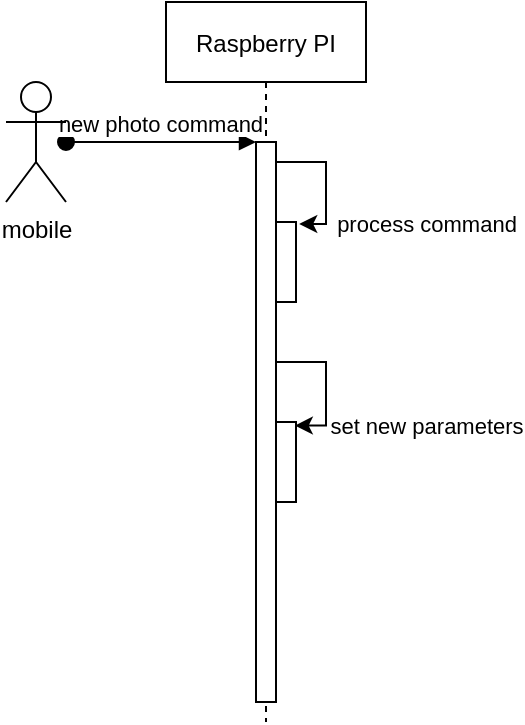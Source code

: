 <mxfile version="15.7.3" type="device"><diagram id="kgpKYQtTHZ0yAKxKKP6v" name="Page-1"><mxGraphModel dx="1038" dy="547" grid="1" gridSize="10" guides="1" tooltips="1" connect="1" arrows="1" fold="1" page="1" pageScale="1" pageWidth="850" pageHeight="1100" math="0" shadow="0"><root><mxCell id="0"/><mxCell id="1" parent="0"/><mxCell id="3nuBFxr9cyL0pnOWT2aG-1" value="Raspberry PI" style="shape=umlLifeline;perimeter=lifelinePerimeter;container=1;collapsible=0;recursiveResize=0;rounded=0;shadow=0;strokeWidth=1;" parent="1" vertex="1"><mxGeometry x="120" y="80" width="100" height="360" as="geometry"/></mxCell><mxCell id="3nuBFxr9cyL0pnOWT2aG-3" value="new photo command" style="verticalAlign=bottom;startArrow=oval;endArrow=block;startSize=8;shadow=0;strokeWidth=1;" parent="3nuBFxr9cyL0pnOWT2aG-1" target="3nuBFxr9cyL0pnOWT2aG-2" edge="1"><mxGeometry relative="1" as="geometry"><mxPoint x="-50" y="70" as="sourcePoint"/></mxGeometry></mxCell><mxCell id="5wLxmJu5uy6OP4W0rOUA-3" value="process command" style="edgeStyle=orthogonalEdgeStyle;rounded=0;orthogonalLoop=1;jettySize=auto;html=1;entryX=1.16;entryY=0.025;entryDx=0;entryDy=0;entryPerimeter=0;horizontal=1;" edge="1" parent="3nuBFxr9cyL0pnOWT2aG-1" source="3nuBFxr9cyL0pnOWT2aG-2" target="3nuBFxr9cyL0pnOWT2aG-6"><mxGeometry x="0.614" y="-50" relative="1" as="geometry"><Array as="points"><mxPoint x="80" y="80"/><mxPoint x="80" y="111"/></Array><mxPoint x="50" y="50" as="offset"/></mxGeometry></mxCell><mxCell id="5wLxmJu5uy6OP4W0rOUA-5" value="set new parameters" style="edgeStyle=orthogonalEdgeStyle;rounded=0;orthogonalLoop=1;jettySize=auto;html=1;entryX=0.94;entryY=0.045;entryDx=0;entryDy=0;entryPerimeter=0;" edge="1" parent="3nuBFxr9cyL0pnOWT2aG-1" source="3nuBFxr9cyL0pnOWT2aG-2" target="5wLxmJu5uy6OP4W0rOUA-4"><mxGeometry x="0.569" y="-50" relative="1" as="geometry"><Array as="points"><mxPoint x="80" y="180"/><mxPoint x="80" y="212"/></Array><mxPoint x="50" y="50" as="offset"/></mxGeometry></mxCell><mxCell id="3nuBFxr9cyL0pnOWT2aG-2" value="" style="points=[];perimeter=orthogonalPerimeter;rounded=0;shadow=0;strokeWidth=1;" parent="3nuBFxr9cyL0pnOWT2aG-1" vertex="1"><mxGeometry x="45" y="70" width="10" height="280" as="geometry"/></mxCell><mxCell id="3nuBFxr9cyL0pnOWT2aG-6" value="" style="points=[];perimeter=orthogonalPerimeter;rounded=0;shadow=0;strokeWidth=1;" parent="3nuBFxr9cyL0pnOWT2aG-1" vertex="1"><mxGeometry x="55" y="110" width="10" height="40" as="geometry"/></mxCell><mxCell id="5wLxmJu5uy6OP4W0rOUA-4" value="" style="points=[];perimeter=orthogonalPerimeter;rounded=0;shadow=0;strokeWidth=1;" vertex="1" parent="3nuBFxr9cyL0pnOWT2aG-1"><mxGeometry x="55" y="210" width="10" height="40" as="geometry"/></mxCell><mxCell id="V5uKcMq4RwRyj6rqlpI_-1" value="mobile" style="shape=umlActor;verticalLabelPosition=bottom;verticalAlign=top;html=1;outlineConnect=0;" parent="1" vertex="1"><mxGeometry x="40" y="120" width="30" height="60" as="geometry"/></mxCell></root></mxGraphModel></diagram></mxfile>